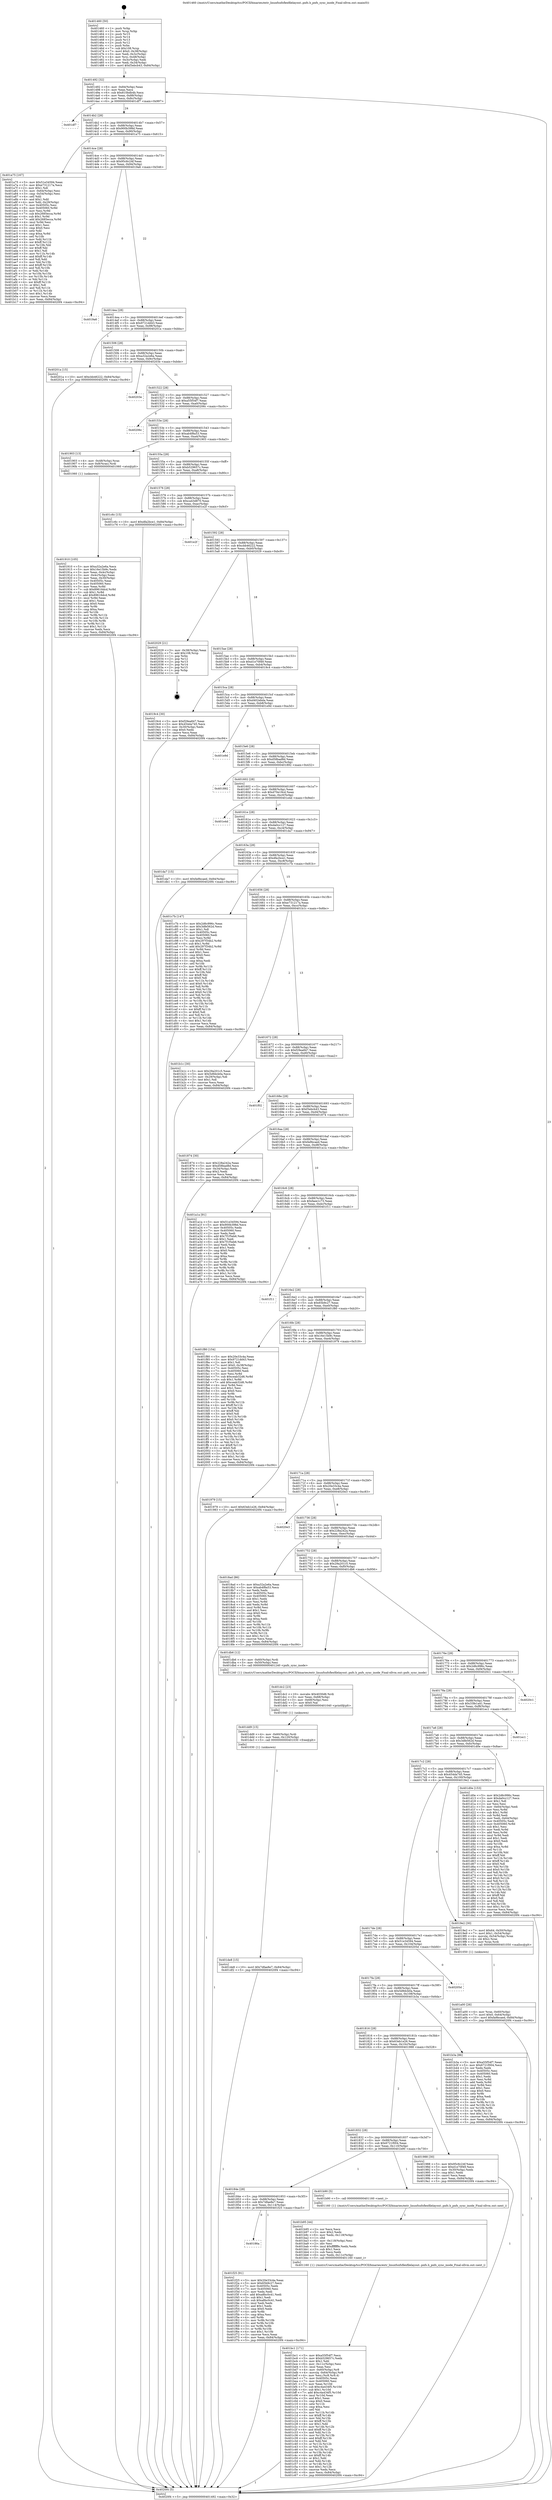 digraph "0x401460" {
  label = "0x401460 (/mnt/c/Users/mathe/Desktop/tcc/POCII/binaries/extr_linuxfsnfsflexfilelayout..pnfs.h_pnfs_sync_inode_Final-ollvm.out::main(0))"
  labelloc = "t"
  node[shape=record]

  Entry [label="",width=0.3,height=0.3,shape=circle,fillcolor=black,style=filled]
  "0x401492" [label="{
     0x401492 [32]\l
     | [instrs]\l
     &nbsp;&nbsp;0x401492 \<+6\>: mov -0x84(%rbp),%eax\l
     &nbsp;&nbsp;0x401498 \<+2\>: mov %eax,%ecx\l
     &nbsp;&nbsp;0x40149a \<+6\>: sub $0x810bdb4b,%ecx\l
     &nbsp;&nbsp;0x4014a0 \<+6\>: mov %eax,-0x88(%rbp)\l
     &nbsp;&nbsp;0x4014a6 \<+6\>: mov %ecx,-0x8c(%rbp)\l
     &nbsp;&nbsp;0x4014ac \<+6\>: je 0000000000401df7 \<main+0x997\>\l
  }"]
  "0x401df7" [label="{
     0x401df7\l
  }", style=dashed]
  "0x4014b2" [label="{
     0x4014b2 [28]\l
     | [instrs]\l
     &nbsp;&nbsp;0x4014b2 \<+5\>: jmp 00000000004014b7 \<main+0x57\>\l
     &nbsp;&nbsp;0x4014b7 \<+6\>: mov -0x88(%rbp),%eax\l
     &nbsp;&nbsp;0x4014bd \<+5\>: sub $0x900b398d,%eax\l
     &nbsp;&nbsp;0x4014c2 \<+6\>: mov %eax,-0x90(%rbp)\l
     &nbsp;&nbsp;0x4014c8 \<+6\>: je 0000000000401a75 \<main+0x615\>\l
  }"]
  Exit [label="",width=0.3,height=0.3,shape=circle,fillcolor=black,style=filled,peripheries=2]
  "0x401a75" [label="{
     0x401a75 [167]\l
     | [instrs]\l
     &nbsp;&nbsp;0x401a75 \<+5\>: mov $0x51e34594,%eax\l
     &nbsp;&nbsp;0x401a7a \<+5\>: mov $0xe731217a,%ecx\l
     &nbsp;&nbsp;0x401a7f \<+2\>: mov $0x1,%dl\l
     &nbsp;&nbsp;0x401a81 \<+3\>: mov -0x64(%rbp),%esi\l
     &nbsp;&nbsp;0x401a84 \<+3\>: cmp -0x54(%rbp),%esi\l
     &nbsp;&nbsp;0x401a87 \<+4\>: setl %dil\l
     &nbsp;&nbsp;0x401a8b \<+4\>: and $0x1,%dil\l
     &nbsp;&nbsp;0x401a8f \<+4\>: mov %dil,-0x29(%rbp)\l
     &nbsp;&nbsp;0x401a93 \<+7\>: mov 0x40505c,%esi\l
     &nbsp;&nbsp;0x401a9a \<+8\>: mov 0x405060,%r8d\l
     &nbsp;&nbsp;0x401aa2 \<+3\>: mov %esi,%r9d\l
     &nbsp;&nbsp;0x401aa5 \<+7\>: sub $0x2685ecca,%r9d\l
     &nbsp;&nbsp;0x401aac \<+4\>: sub $0x1,%r9d\l
     &nbsp;&nbsp;0x401ab0 \<+7\>: add $0x2685ecca,%r9d\l
     &nbsp;&nbsp;0x401ab7 \<+4\>: imul %r9d,%esi\l
     &nbsp;&nbsp;0x401abb \<+3\>: and $0x1,%esi\l
     &nbsp;&nbsp;0x401abe \<+3\>: cmp $0x0,%esi\l
     &nbsp;&nbsp;0x401ac1 \<+4\>: sete %dil\l
     &nbsp;&nbsp;0x401ac5 \<+4\>: cmp $0xa,%r8d\l
     &nbsp;&nbsp;0x401ac9 \<+4\>: setl %r10b\l
     &nbsp;&nbsp;0x401acd \<+3\>: mov %dil,%r11b\l
     &nbsp;&nbsp;0x401ad0 \<+4\>: xor $0xff,%r11b\l
     &nbsp;&nbsp;0x401ad4 \<+3\>: mov %r10b,%bl\l
     &nbsp;&nbsp;0x401ad7 \<+3\>: xor $0xff,%bl\l
     &nbsp;&nbsp;0x401ada \<+3\>: xor $0x1,%dl\l
     &nbsp;&nbsp;0x401add \<+3\>: mov %r11b,%r14b\l
     &nbsp;&nbsp;0x401ae0 \<+4\>: and $0xff,%r14b\l
     &nbsp;&nbsp;0x401ae4 \<+3\>: and %dl,%dil\l
     &nbsp;&nbsp;0x401ae7 \<+3\>: mov %bl,%r15b\l
     &nbsp;&nbsp;0x401aea \<+4\>: and $0xff,%r15b\l
     &nbsp;&nbsp;0x401aee \<+3\>: and %dl,%r10b\l
     &nbsp;&nbsp;0x401af1 \<+3\>: or %dil,%r14b\l
     &nbsp;&nbsp;0x401af4 \<+3\>: or %r10b,%r15b\l
     &nbsp;&nbsp;0x401af7 \<+3\>: xor %r15b,%r14b\l
     &nbsp;&nbsp;0x401afa \<+3\>: or %bl,%r11b\l
     &nbsp;&nbsp;0x401afd \<+4\>: xor $0xff,%r11b\l
     &nbsp;&nbsp;0x401b01 \<+3\>: or $0x1,%dl\l
     &nbsp;&nbsp;0x401b04 \<+3\>: and %dl,%r11b\l
     &nbsp;&nbsp;0x401b07 \<+3\>: or %r11b,%r14b\l
     &nbsp;&nbsp;0x401b0a \<+4\>: test $0x1,%r14b\l
     &nbsp;&nbsp;0x401b0e \<+3\>: cmovne %ecx,%eax\l
     &nbsp;&nbsp;0x401b11 \<+6\>: mov %eax,-0x84(%rbp)\l
     &nbsp;&nbsp;0x401b17 \<+5\>: jmp 00000000004020f4 \<main+0xc94\>\l
  }"]
  "0x4014ce" [label="{
     0x4014ce [28]\l
     | [instrs]\l
     &nbsp;&nbsp;0x4014ce \<+5\>: jmp 00000000004014d3 \<main+0x73\>\l
     &nbsp;&nbsp;0x4014d3 \<+6\>: mov -0x88(%rbp),%eax\l
     &nbsp;&nbsp;0x4014d9 \<+5\>: sub $0x95c6c24f,%eax\l
     &nbsp;&nbsp;0x4014de \<+6\>: mov %eax,-0x94(%rbp)\l
     &nbsp;&nbsp;0x4014e4 \<+6\>: je 00000000004019a6 \<main+0x546\>\l
  }"]
  "0x40186a" [label="{
     0x40186a\l
  }", style=dashed]
  "0x4019a6" [label="{
     0x4019a6\l
  }", style=dashed]
  "0x4014ea" [label="{
     0x4014ea [28]\l
     | [instrs]\l
     &nbsp;&nbsp;0x4014ea \<+5\>: jmp 00000000004014ef \<main+0x8f\>\l
     &nbsp;&nbsp;0x4014ef \<+6\>: mov -0x88(%rbp),%eax\l
     &nbsp;&nbsp;0x4014f5 \<+5\>: sub $0x9721dd43,%eax\l
     &nbsp;&nbsp;0x4014fa \<+6\>: mov %eax,-0x98(%rbp)\l
     &nbsp;&nbsp;0x401500 \<+6\>: je 000000000040201a \<main+0xbba\>\l
  }"]
  "0x401f25" [label="{
     0x401f25 [91]\l
     | [instrs]\l
     &nbsp;&nbsp;0x401f25 \<+5\>: mov $0x20e33c4a,%eax\l
     &nbsp;&nbsp;0x401f2a \<+5\>: mov $0x65b9c27,%ecx\l
     &nbsp;&nbsp;0x401f2f \<+7\>: mov 0x40505c,%edx\l
     &nbsp;&nbsp;0x401f36 \<+7\>: mov 0x405060,%esi\l
     &nbsp;&nbsp;0x401f3d \<+2\>: mov %edx,%edi\l
     &nbsp;&nbsp;0x401f3f \<+6\>: add $0xa8bc0c41,%edi\l
     &nbsp;&nbsp;0x401f45 \<+3\>: sub $0x1,%edi\l
     &nbsp;&nbsp;0x401f48 \<+6\>: sub $0xa8bc0c41,%edi\l
     &nbsp;&nbsp;0x401f4e \<+3\>: imul %edi,%edx\l
     &nbsp;&nbsp;0x401f51 \<+3\>: and $0x1,%edx\l
     &nbsp;&nbsp;0x401f54 \<+3\>: cmp $0x0,%edx\l
     &nbsp;&nbsp;0x401f57 \<+4\>: sete %r8b\l
     &nbsp;&nbsp;0x401f5b \<+3\>: cmp $0xa,%esi\l
     &nbsp;&nbsp;0x401f5e \<+4\>: setl %r9b\l
     &nbsp;&nbsp;0x401f62 \<+3\>: mov %r8b,%r10b\l
     &nbsp;&nbsp;0x401f65 \<+3\>: and %r9b,%r10b\l
     &nbsp;&nbsp;0x401f68 \<+3\>: xor %r9b,%r8b\l
     &nbsp;&nbsp;0x401f6b \<+3\>: or %r8b,%r10b\l
     &nbsp;&nbsp;0x401f6e \<+4\>: test $0x1,%r10b\l
     &nbsp;&nbsp;0x401f72 \<+3\>: cmovne %ecx,%eax\l
     &nbsp;&nbsp;0x401f75 \<+6\>: mov %eax,-0x84(%rbp)\l
     &nbsp;&nbsp;0x401f7b \<+5\>: jmp 00000000004020f4 \<main+0xc94\>\l
  }"]
  "0x40201a" [label="{
     0x40201a [15]\l
     | [instrs]\l
     &nbsp;&nbsp;0x40201a \<+10\>: movl $0xcbb46222,-0x84(%rbp)\l
     &nbsp;&nbsp;0x402024 \<+5\>: jmp 00000000004020f4 \<main+0xc94\>\l
  }"]
  "0x401506" [label="{
     0x401506 [28]\l
     | [instrs]\l
     &nbsp;&nbsp;0x401506 \<+5\>: jmp 000000000040150b \<main+0xab\>\l
     &nbsp;&nbsp;0x40150b \<+6\>: mov -0x88(%rbp),%eax\l
     &nbsp;&nbsp;0x401511 \<+5\>: sub $0xa32a2e6a,%eax\l
     &nbsp;&nbsp;0x401516 \<+6\>: mov %eax,-0x9c(%rbp)\l
     &nbsp;&nbsp;0x40151c \<+6\>: je 000000000040203e \<main+0xbde\>\l
  }"]
  "0x401de8" [label="{
     0x401de8 [15]\l
     | [instrs]\l
     &nbsp;&nbsp;0x401de8 \<+10\>: movl $0x7dfae8e7,-0x84(%rbp)\l
     &nbsp;&nbsp;0x401df2 \<+5\>: jmp 00000000004020f4 \<main+0xc94\>\l
  }"]
  "0x40203e" [label="{
     0x40203e\l
  }", style=dashed]
  "0x401522" [label="{
     0x401522 [28]\l
     | [instrs]\l
     &nbsp;&nbsp;0x401522 \<+5\>: jmp 0000000000401527 \<main+0xc7\>\l
     &nbsp;&nbsp;0x401527 \<+6\>: mov -0x88(%rbp),%eax\l
     &nbsp;&nbsp;0x40152d \<+5\>: sub $0xa55f54f7,%eax\l
     &nbsp;&nbsp;0x401532 \<+6\>: mov %eax,-0xa0(%rbp)\l
     &nbsp;&nbsp;0x401538 \<+6\>: je 000000000040206c \<main+0xc0c\>\l
  }"]
  "0x401dd9" [label="{
     0x401dd9 [15]\l
     | [instrs]\l
     &nbsp;&nbsp;0x401dd9 \<+4\>: mov -0x60(%rbp),%rdi\l
     &nbsp;&nbsp;0x401ddd \<+6\>: mov %eax,-0x120(%rbp)\l
     &nbsp;&nbsp;0x401de3 \<+5\>: call 0000000000401030 \<free@plt\>\l
     | [calls]\l
     &nbsp;&nbsp;0x401030 \{1\} (unknown)\l
  }"]
  "0x40206c" [label="{
     0x40206c\l
  }", style=dashed]
  "0x40153e" [label="{
     0x40153e [28]\l
     | [instrs]\l
     &nbsp;&nbsp;0x40153e \<+5\>: jmp 0000000000401543 \<main+0xe3\>\l
     &nbsp;&nbsp;0x401543 \<+6\>: mov -0x88(%rbp),%eax\l
     &nbsp;&nbsp;0x401549 \<+5\>: sub $0xab4f8a53,%eax\l
     &nbsp;&nbsp;0x40154e \<+6\>: mov %eax,-0xa4(%rbp)\l
     &nbsp;&nbsp;0x401554 \<+6\>: je 0000000000401903 \<main+0x4a3\>\l
  }"]
  "0x401dc2" [label="{
     0x401dc2 [23]\l
     | [instrs]\l
     &nbsp;&nbsp;0x401dc2 \<+10\>: movabs $0x4030d6,%rdi\l
     &nbsp;&nbsp;0x401dcc \<+3\>: mov %eax,-0x68(%rbp)\l
     &nbsp;&nbsp;0x401dcf \<+3\>: mov -0x68(%rbp),%esi\l
     &nbsp;&nbsp;0x401dd2 \<+2\>: mov $0x0,%al\l
     &nbsp;&nbsp;0x401dd4 \<+5\>: call 0000000000401040 \<printf@plt\>\l
     | [calls]\l
     &nbsp;&nbsp;0x401040 \{1\} (unknown)\l
  }"]
  "0x401903" [label="{
     0x401903 [13]\l
     | [instrs]\l
     &nbsp;&nbsp;0x401903 \<+4\>: mov -0x48(%rbp),%rax\l
     &nbsp;&nbsp;0x401907 \<+4\>: mov 0x8(%rax),%rdi\l
     &nbsp;&nbsp;0x40190b \<+5\>: call 0000000000401060 \<atoi@plt\>\l
     | [calls]\l
     &nbsp;&nbsp;0x401060 \{1\} (unknown)\l
  }"]
  "0x40155a" [label="{
     0x40155a [28]\l
     | [instrs]\l
     &nbsp;&nbsp;0x40155a \<+5\>: jmp 000000000040155f \<main+0xff\>\l
     &nbsp;&nbsp;0x40155f \<+6\>: mov -0x88(%rbp),%eax\l
     &nbsp;&nbsp;0x401565 \<+5\>: sub $0xb529657c,%eax\l
     &nbsp;&nbsp;0x40156a \<+6\>: mov %eax,-0xa8(%rbp)\l
     &nbsp;&nbsp;0x401570 \<+6\>: je 0000000000401c6c \<main+0x80c\>\l
  }"]
  "0x401bc1" [label="{
     0x401bc1 [171]\l
     | [instrs]\l
     &nbsp;&nbsp;0x401bc1 \<+5\>: mov $0xa55f54f7,%ecx\l
     &nbsp;&nbsp;0x401bc6 \<+5\>: mov $0xb529657c,%edx\l
     &nbsp;&nbsp;0x401bcb \<+3\>: mov $0x1,%dil\l
     &nbsp;&nbsp;0x401bce \<+6\>: mov -0x11c(%rbp),%esi\l
     &nbsp;&nbsp;0x401bd4 \<+3\>: imul %eax,%esi\l
     &nbsp;&nbsp;0x401bd7 \<+4\>: mov -0x60(%rbp),%r8\l
     &nbsp;&nbsp;0x401bdb \<+4\>: movslq -0x64(%rbp),%r9\l
     &nbsp;&nbsp;0x401bdf \<+4\>: mov %esi,(%r8,%r9,4)\l
     &nbsp;&nbsp;0x401be3 \<+7\>: mov 0x40505c,%eax\l
     &nbsp;&nbsp;0x401bea \<+7\>: mov 0x405060,%esi\l
     &nbsp;&nbsp;0x401bf1 \<+3\>: mov %eax,%r10d\l
     &nbsp;&nbsp;0x401bf4 \<+7\>: sub $0xc4a434f5,%r10d\l
     &nbsp;&nbsp;0x401bfb \<+4\>: sub $0x1,%r10d\l
     &nbsp;&nbsp;0x401bff \<+7\>: add $0xc4a434f5,%r10d\l
     &nbsp;&nbsp;0x401c06 \<+4\>: imul %r10d,%eax\l
     &nbsp;&nbsp;0x401c0a \<+3\>: and $0x1,%eax\l
     &nbsp;&nbsp;0x401c0d \<+3\>: cmp $0x0,%eax\l
     &nbsp;&nbsp;0x401c10 \<+4\>: sete %r11b\l
     &nbsp;&nbsp;0x401c14 \<+3\>: cmp $0xa,%esi\l
     &nbsp;&nbsp;0x401c17 \<+3\>: setl %bl\l
     &nbsp;&nbsp;0x401c1a \<+3\>: mov %r11b,%r14b\l
     &nbsp;&nbsp;0x401c1d \<+4\>: xor $0xff,%r14b\l
     &nbsp;&nbsp;0x401c21 \<+3\>: mov %bl,%r15b\l
     &nbsp;&nbsp;0x401c24 \<+4\>: xor $0xff,%r15b\l
     &nbsp;&nbsp;0x401c28 \<+4\>: xor $0x1,%dil\l
     &nbsp;&nbsp;0x401c2c \<+3\>: mov %r14b,%r12b\l
     &nbsp;&nbsp;0x401c2f \<+4\>: and $0xff,%r12b\l
     &nbsp;&nbsp;0x401c33 \<+3\>: and %dil,%r11b\l
     &nbsp;&nbsp;0x401c36 \<+3\>: mov %r15b,%r13b\l
     &nbsp;&nbsp;0x401c39 \<+4\>: and $0xff,%r13b\l
     &nbsp;&nbsp;0x401c3d \<+3\>: and %dil,%bl\l
     &nbsp;&nbsp;0x401c40 \<+3\>: or %r11b,%r12b\l
     &nbsp;&nbsp;0x401c43 \<+3\>: or %bl,%r13b\l
     &nbsp;&nbsp;0x401c46 \<+3\>: xor %r13b,%r12b\l
     &nbsp;&nbsp;0x401c49 \<+3\>: or %r15b,%r14b\l
     &nbsp;&nbsp;0x401c4c \<+4\>: xor $0xff,%r14b\l
     &nbsp;&nbsp;0x401c50 \<+4\>: or $0x1,%dil\l
     &nbsp;&nbsp;0x401c54 \<+3\>: and %dil,%r14b\l
     &nbsp;&nbsp;0x401c57 \<+3\>: or %r14b,%r12b\l
     &nbsp;&nbsp;0x401c5a \<+4\>: test $0x1,%r12b\l
     &nbsp;&nbsp;0x401c5e \<+3\>: cmovne %edx,%ecx\l
     &nbsp;&nbsp;0x401c61 \<+6\>: mov %ecx,-0x84(%rbp)\l
     &nbsp;&nbsp;0x401c67 \<+5\>: jmp 00000000004020f4 \<main+0xc94\>\l
  }"]
  "0x401c6c" [label="{
     0x401c6c [15]\l
     | [instrs]\l
     &nbsp;&nbsp;0x401c6c \<+10\>: movl $0xdfa2bce1,-0x84(%rbp)\l
     &nbsp;&nbsp;0x401c76 \<+5\>: jmp 00000000004020f4 \<main+0xc94\>\l
  }"]
  "0x401576" [label="{
     0x401576 [28]\l
     | [instrs]\l
     &nbsp;&nbsp;0x401576 \<+5\>: jmp 000000000040157b \<main+0x11b\>\l
     &nbsp;&nbsp;0x40157b \<+6\>: mov -0x88(%rbp),%eax\l
     &nbsp;&nbsp;0x401581 \<+5\>: sub $0xca43d870,%eax\l
     &nbsp;&nbsp;0x401586 \<+6\>: mov %eax,-0xac(%rbp)\l
     &nbsp;&nbsp;0x40158c \<+6\>: je 0000000000401e2f \<main+0x9cf\>\l
  }"]
  "0x401b95" [label="{
     0x401b95 [44]\l
     | [instrs]\l
     &nbsp;&nbsp;0x401b95 \<+2\>: xor %ecx,%ecx\l
     &nbsp;&nbsp;0x401b97 \<+5\>: mov $0x2,%edx\l
     &nbsp;&nbsp;0x401b9c \<+6\>: mov %edx,-0x118(%rbp)\l
     &nbsp;&nbsp;0x401ba2 \<+1\>: cltd\l
     &nbsp;&nbsp;0x401ba3 \<+6\>: mov -0x118(%rbp),%esi\l
     &nbsp;&nbsp;0x401ba9 \<+2\>: idiv %esi\l
     &nbsp;&nbsp;0x401bab \<+6\>: imul $0xfffffffe,%edx,%edx\l
     &nbsp;&nbsp;0x401bb1 \<+3\>: sub $0x1,%ecx\l
     &nbsp;&nbsp;0x401bb4 \<+2\>: sub %ecx,%edx\l
     &nbsp;&nbsp;0x401bb6 \<+6\>: mov %edx,-0x11c(%rbp)\l
     &nbsp;&nbsp;0x401bbc \<+5\>: call 0000000000401160 \<next_i\>\l
     | [calls]\l
     &nbsp;&nbsp;0x401160 \{1\} (/mnt/c/Users/mathe/Desktop/tcc/POCII/binaries/extr_linuxfsnfsflexfilelayout..pnfs.h_pnfs_sync_inode_Final-ollvm.out::next_i)\l
  }"]
  "0x401e2f" [label="{
     0x401e2f\l
  }", style=dashed]
  "0x401592" [label="{
     0x401592 [28]\l
     | [instrs]\l
     &nbsp;&nbsp;0x401592 \<+5\>: jmp 0000000000401597 \<main+0x137\>\l
     &nbsp;&nbsp;0x401597 \<+6\>: mov -0x88(%rbp),%eax\l
     &nbsp;&nbsp;0x40159d \<+5\>: sub $0xcbb46222,%eax\l
     &nbsp;&nbsp;0x4015a2 \<+6\>: mov %eax,-0xb0(%rbp)\l
     &nbsp;&nbsp;0x4015a8 \<+6\>: je 0000000000402029 \<main+0xbc9\>\l
  }"]
  "0x40184e" [label="{
     0x40184e [28]\l
     | [instrs]\l
     &nbsp;&nbsp;0x40184e \<+5\>: jmp 0000000000401853 \<main+0x3f3\>\l
     &nbsp;&nbsp;0x401853 \<+6\>: mov -0x88(%rbp),%eax\l
     &nbsp;&nbsp;0x401859 \<+5\>: sub $0x7dfae8e7,%eax\l
     &nbsp;&nbsp;0x40185e \<+6\>: mov %eax,-0x114(%rbp)\l
     &nbsp;&nbsp;0x401864 \<+6\>: je 0000000000401f25 \<main+0xac5\>\l
  }"]
  "0x402029" [label="{
     0x402029 [21]\l
     | [instrs]\l
     &nbsp;&nbsp;0x402029 \<+3\>: mov -0x38(%rbp),%eax\l
     &nbsp;&nbsp;0x40202c \<+7\>: add $0x108,%rsp\l
     &nbsp;&nbsp;0x402033 \<+1\>: pop %rbx\l
     &nbsp;&nbsp;0x402034 \<+2\>: pop %r12\l
     &nbsp;&nbsp;0x402036 \<+2\>: pop %r13\l
     &nbsp;&nbsp;0x402038 \<+2\>: pop %r14\l
     &nbsp;&nbsp;0x40203a \<+2\>: pop %r15\l
     &nbsp;&nbsp;0x40203c \<+1\>: pop %rbp\l
     &nbsp;&nbsp;0x40203d \<+1\>: ret\l
  }"]
  "0x4015ae" [label="{
     0x4015ae [28]\l
     | [instrs]\l
     &nbsp;&nbsp;0x4015ae \<+5\>: jmp 00000000004015b3 \<main+0x153\>\l
     &nbsp;&nbsp;0x4015b3 \<+6\>: mov -0x88(%rbp),%eax\l
     &nbsp;&nbsp;0x4015b9 \<+5\>: sub $0xd1e70f49,%eax\l
     &nbsp;&nbsp;0x4015be \<+6\>: mov %eax,-0xb4(%rbp)\l
     &nbsp;&nbsp;0x4015c4 \<+6\>: je 00000000004019c4 \<main+0x564\>\l
  }"]
  "0x401b90" [label="{
     0x401b90 [5]\l
     | [instrs]\l
     &nbsp;&nbsp;0x401b90 \<+5\>: call 0000000000401160 \<next_i\>\l
     | [calls]\l
     &nbsp;&nbsp;0x401160 \{1\} (/mnt/c/Users/mathe/Desktop/tcc/POCII/binaries/extr_linuxfsnfsflexfilelayout..pnfs.h_pnfs_sync_inode_Final-ollvm.out::next_i)\l
  }"]
  "0x4019c4" [label="{
     0x4019c4 [30]\l
     | [instrs]\l
     &nbsp;&nbsp;0x4019c4 \<+5\>: mov $0xf29ea847,%eax\l
     &nbsp;&nbsp;0x4019c9 \<+5\>: mov $0x454da745,%ecx\l
     &nbsp;&nbsp;0x4019ce \<+3\>: mov -0x30(%rbp),%edx\l
     &nbsp;&nbsp;0x4019d1 \<+3\>: cmp $0x0,%edx\l
     &nbsp;&nbsp;0x4019d4 \<+3\>: cmove %ecx,%eax\l
     &nbsp;&nbsp;0x4019d7 \<+6\>: mov %eax,-0x84(%rbp)\l
     &nbsp;&nbsp;0x4019dd \<+5\>: jmp 00000000004020f4 \<main+0xc94\>\l
  }"]
  "0x4015ca" [label="{
     0x4015ca [28]\l
     | [instrs]\l
     &nbsp;&nbsp;0x4015ca \<+5\>: jmp 00000000004015cf \<main+0x16f\>\l
     &nbsp;&nbsp;0x4015cf \<+6\>: mov -0x88(%rbp),%eax\l
     &nbsp;&nbsp;0x4015d5 \<+5\>: sub $0xd402ebda,%eax\l
     &nbsp;&nbsp;0x4015da \<+6\>: mov %eax,-0xb8(%rbp)\l
     &nbsp;&nbsp;0x4015e0 \<+6\>: je 0000000000401e9d \<main+0xa3d\>\l
  }"]
  "0x401a00" [label="{
     0x401a00 [26]\l
     | [instrs]\l
     &nbsp;&nbsp;0x401a00 \<+4\>: mov %rax,-0x60(%rbp)\l
     &nbsp;&nbsp;0x401a04 \<+7\>: movl $0x0,-0x64(%rbp)\l
     &nbsp;&nbsp;0x401a0b \<+10\>: movl $0xfa9bcaed,-0x84(%rbp)\l
     &nbsp;&nbsp;0x401a15 \<+5\>: jmp 00000000004020f4 \<main+0xc94\>\l
  }"]
  "0x401e9d" [label="{
     0x401e9d\l
  }", style=dashed]
  "0x4015e6" [label="{
     0x4015e6 [28]\l
     | [instrs]\l
     &nbsp;&nbsp;0x4015e6 \<+5\>: jmp 00000000004015eb \<main+0x18b\>\l
     &nbsp;&nbsp;0x4015eb \<+6\>: mov -0x88(%rbp),%eax\l
     &nbsp;&nbsp;0x4015f1 \<+5\>: sub $0xd58bad8d,%eax\l
     &nbsp;&nbsp;0x4015f6 \<+6\>: mov %eax,-0xbc(%rbp)\l
     &nbsp;&nbsp;0x4015fc \<+6\>: je 0000000000401892 \<main+0x432\>\l
  }"]
  "0x401832" [label="{
     0x401832 [28]\l
     | [instrs]\l
     &nbsp;&nbsp;0x401832 \<+5\>: jmp 0000000000401837 \<main+0x3d7\>\l
     &nbsp;&nbsp;0x401837 \<+6\>: mov -0x88(%rbp),%eax\l
     &nbsp;&nbsp;0x40183d \<+5\>: sub $0x6721f004,%eax\l
     &nbsp;&nbsp;0x401842 \<+6\>: mov %eax,-0x110(%rbp)\l
     &nbsp;&nbsp;0x401848 \<+6\>: je 0000000000401b90 \<main+0x730\>\l
  }"]
  "0x401892" [label="{
     0x401892\l
  }", style=dashed]
  "0x401602" [label="{
     0x401602 [28]\l
     | [instrs]\l
     &nbsp;&nbsp;0x401602 \<+5\>: jmp 0000000000401607 \<main+0x1a7\>\l
     &nbsp;&nbsp;0x401607 \<+6\>: mov -0x88(%rbp),%eax\l
     &nbsp;&nbsp;0x40160d \<+5\>: sub $0xd70e19cd,%eax\l
     &nbsp;&nbsp;0x401612 \<+6\>: mov %eax,-0xc0(%rbp)\l
     &nbsp;&nbsp;0x401618 \<+6\>: je 0000000000401e4d \<main+0x9ed\>\l
  }"]
  "0x401988" [label="{
     0x401988 [30]\l
     | [instrs]\l
     &nbsp;&nbsp;0x401988 \<+5\>: mov $0x95c6c24f,%eax\l
     &nbsp;&nbsp;0x40198d \<+5\>: mov $0xd1e70f49,%ecx\l
     &nbsp;&nbsp;0x401992 \<+3\>: mov -0x30(%rbp),%edx\l
     &nbsp;&nbsp;0x401995 \<+3\>: cmp $0x1,%edx\l
     &nbsp;&nbsp;0x401998 \<+3\>: cmovl %ecx,%eax\l
     &nbsp;&nbsp;0x40199b \<+6\>: mov %eax,-0x84(%rbp)\l
     &nbsp;&nbsp;0x4019a1 \<+5\>: jmp 00000000004020f4 \<main+0xc94\>\l
  }"]
  "0x401e4d" [label="{
     0x401e4d\l
  }", style=dashed]
  "0x40161e" [label="{
     0x40161e [28]\l
     | [instrs]\l
     &nbsp;&nbsp;0x40161e \<+5\>: jmp 0000000000401623 \<main+0x1c3\>\l
     &nbsp;&nbsp;0x401623 \<+6\>: mov -0x88(%rbp),%eax\l
     &nbsp;&nbsp;0x401629 \<+5\>: sub $0xda0cc127,%eax\l
     &nbsp;&nbsp;0x40162e \<+6\>: mov %eax,-0xc4(%rbp)\l
     &nbsp;&nbsp;0x401634 \<+6\>: je 0000000000401da7 \<main+0x947\>\l
  }"]
  "0x401816" [label="{
     0x401816 [28]\l
     | [instrs]\l
     &nbsp;&nbsp;0x401816 \<+5\>: jmp 000000000040181b \<main+0x3bb\>\l
     &nbsp;&nbsp;0x40181b \<+6\>: mov -0x88(%rbp),%eax\l
     &nbsp;&nbsp;0x401821 \<+5\>: sub $0x63eb1e26,%eax\l
     &nbsp;&nbsp;0x401826 \<+6\>: mov %eax,-0x10c(%rbp)\l
     &nbsp;&nbsp;0x40182c \<+6\>: je 0000000000401988 \<main+0x528\>\l
  }"]
  "0x401da7" [label="{
     0x401da7 [15]\l
     | [instrs]\l
     &nbsp;&nbsp;0x401da7 \<+10\>: movl $0xfa9bcaed,-0x84(%rbp)\l
     &nbsp;&nbsp;0x401db1 \<+5\>: jmp 00000000004020f4 \<main+0xc94\>\l
  }"]
  "0x40163a" [label="{
     0x40163a [28]\l
     | [instrs]\l
     &nbsp;&nbsp;0x40163a \<+5\>: jmp 000000000040163f \<main+0x1df\>\l
     &nbsp;&nbsp;0x40163f \<+6\>: mov -0x88(%rbp),%eax\l
     &nbsp;&nbsp;0x401645 \<+5\>: sub $0xdfa2bce1,%eax\l
     &nbsp;&nbsp;0x40164a \<+6\>: mov %eax,-0xc8(%rbp)\l
     &nbsp;&nbsp;0x401650 \<+6\>: je 0000000000401c7b \<main+0x81b\>\l
  }"]
  "0x401b3a" [label="{
     0x401b3a [86]\l
     | [instrs]\l
     &nbsp;&nbsp;0x401b3a \<+5\>: mov $0xa55f54f7,%eax\l
     &nbsp;&nbsp;0x401b3f \<+5\>: mov $0x6721f004,%ecx\l
     &nbsp;&nbsp;0x401b44 \<+2\>: xor %edx,%edx\l
     &nbsp;&nbsp;0x401b46 \<+7\>: mov 0x40505c,%esi\l
     &nbsp;&nbsp;0x401b4d \<+7\>: mov 0x405060,%edi\l
     &nbsp;&nbsp;0x401b54 \<+3\>: sub $0x1,%edx\l
     &nbsp;&nbsp;0x401b57 \<+3\>: mov %esi,%r8d\l
     &nbsp;&nbsp;0x401b5a \<+3\>: add %edx,%r8d\l
     &nbsp;&nbsp;0x401b5d \<+4\>: imul %r8d,%esi\l
     &nbsp;&nbsp;0x401b61 \<+3\>: and $0x1,%esi\l
     &nbsp;&nbsp;0x401b64 \<+3\>: cmp $0x0,%esi\l
     &nbsp;&nbsp;0x401b67 \<+4\>: sete %r9b\l
     &nbsp;&nbsp;0x401b6b \<+3\>: cmp $0xa,%edi\l
     &nbsp;&nbsp;0x401b6e \<+4\>: setl %r10b\l
     &nbsp;&nbsp;0x401b72 \<+3\>: mov %r9b,%r11b\l
     &nbsp;&nbsp;0x401b75 \<+3\>: and %r10b,%r11b\l
     &nbsp;&nbsp;0x401b78 \<+3\>: xor %r10b,%r9b\l
     &nbsp;&nbsp;0x401b7b \<+3\>: or %r9b,%r11b\l
     &nbsp;&nbsp;0x401b7e \<+4\>: test $0x1,%r11b\l
     &nbsp;&nbsp;0x401b82 \<+3\>: cmovne %ecx,%eax\l
     &nbsp;&nbsp;0x401b85 \<+6\>: mov %eax,-0x84(%rbp)\l
     &nbsp;&nbsp;0x401b8b \<+5\>: jmp 00000000004020f4 \<main+0xc94\>\l
  }"]
  "0x401c7b" [label="{
     0x401c7b [147]\l
     | [instrs]\l
     &nbsp;&nbsp;0x401c7b \<+5\>: mov $0x2d6c996c,%eax\l
     &nbsp;&nbsp;0x401c80 \<+5\>: mov $0x3dfe562d,%ecx\l
     &nbsp;&nbsp;0x401c85 \<+2\>: mov $0x1,%dl\l
     &nbsp;&nbsp;0x401c87 \<+7\>: mov 0x40505c,%esi\l
     &nbsp;&nbsp;0x401c8e \<+7\>: mov 0x405060,%edi\l
     &nbsp;&nbsp;0x401c95 \<+3\>: mov %esi,%r8d\l
     &nbsp;&nbsp;0x401c98 \<+7\>: sub $0x297f34b2,%r8d\l
     &nbsp;&nbsp;0x401c9f \<+4\>: sub $0x1,%r8d\l
     &nbsp;&nbsp;0x401ca3 \<+7\>: add $0x297f34b2,%r8d\l
     &nbsp;&nbsp;0x401caa \<+4\>: imul %r8d,%esi\l
     &nbsp;&nbsp;0x401cae \<+3\>: and $0x1,%esi\l
     &nbsp;&nbsp;0x401cb1 \<+3\>: cmp $0x0,%esi\l
     &nbsp;&nbsp;0x401cb4 \<+4\>: sete %r9b\l
     &nbsp;&nbsp;0x401cb8 \<+3\>: cmp $0xa,%edi\l
     &nbsp;&nbsp;0x401cbb \<+4\>: setl %r10b\l
     &nbsp;&nbsp;0x401cbf \<+3\>: mov %r9b,%r11b\l
     &nbsp;&nbsp;0x401cc2 \<+4\>: xor $0xff,%r11b\l
     &nbsp;&nbsp;0x401cc6 \<+3\>: mov %r10b,%bl\l
     &nbsp;&nbsp;0x401cc9 \<+3\>: xor $0xff,%bl\l
     &nbsp;&nbsp;0x401ccc \<+3\>: xor $0x0,%dl\l
     &nbsp;&nbsp;0x401ccf \<+3\>: mov %r11b,%r14b\l
     &nbsp;&nbsp;0x401cd2 \<+4\>: and $0x0,%r14b\l
     &nbsp;&nbsp;0x401cd6 \<+3\>: and %dl,%r9b\l
     &nbsp;&nbsp;0x401cd9 \<+3\>: mov %bl,%r15b\l
     &nbsp;&nbsp;0x401cdc \<+4\>: and $0x0,%r15b\l
     &nbsp;&nbsp;0x401ce0 \<+3\>: and %dl,%r10b\l
     &nbsp;&nbsp;0x401ce3 \<+3\>: or %r9b,%r14b\l
     &nbsp;&nbsp;0x401ce6 \<+3\>: or %r10b,%r15b\l
     &nbsp;&nbsp;0x401ce9 \<+3\>: xor %r15b,%r14b\l
     &nbsp;&nbsp;0x401cec \<+3\>: or %bl,%r11b\l
     &nbsp;&nbsp;0x401cef \<+4\>: xor $0xff,%r11b\l
     &nbsp;&nbsp;0x401cf3 \<+3\>: or $0x0,%dl\l
     &nbsp;&nbsp;0x401cf6 \<+3\>: and %dl,%r11b\l
     &nbsp;&nbsp;0x401cf9 \<+3\>: or %r11b,%r14b\l
     &nbsp;&nbsp;0x401cfc \<+4\>: test $0x1,%r14b\l
     &nbsp;&nbsp;0x401d00 \<+3\>: cmovne %ecx,%eax\l
     &nbsp;&nbsp;0x401d03 \<+6\>: mov %eax,-0x84(%rbp)\l
     &nbsp;&nbsp;0x401d09 \<+5\>: jmp 00000000004020f4 \<main+0xc94\>\l
  }"]
  "0x401656" [label="{
     0x401656 [28]\l
     | [instrs]\l
     &nbsp;&nbsp;0x401656 \<+5\>: jmp 000000000040165b \<main+0x1fb\>\l
     &nbsp;&nbsp;0x40165b \<+6\>: mov -0x88(%rbp),%eax\l
     &nbsp;&nbsp;0x401661 \<+5\>: sub $0xe731217a,%eax\l
     &nbsp;&nbsp;0x401666 \<+6\>: mov %eax,-0xcc(%rbp)\l
     &nbsp;&nbsp;0x40166c \<+6\>: je 0000000000401b1c \<main+0x6bc\>\l
  }"]
  "0x4017fa" [label="{
     0x4017fa [28]\l
     | [instrs]\l
     &nbsp;&nbsp;0x4017fa \<+5\>: jmp 00000000004017ff \<main+0x39f\>\l
     &nbsp;&nbsp;0x4017ff \<+6\>: mov -0x88(%rbp),%eax\l
     &nbsp;&nbsp;0x401805 \<+5\>: sub $0x5d9dcb0a,%eax\l
     &nbsp;&nbsp;0x40180a \<+6\>: mov %eax,-0x108(%rbp)\l
     &nbsp;&nbsp;0x401810 \<+6\>: je 0000000000401b3a \<main+0x6da\>\l
  }"]
  "0x401b1c" [label="{
     0x401b1c [30]\l
     | [instrs]\l
     &nbsp;&nbsp;0x401b1c \<+5\>: mov $0x29a201c5,%eax\l
     &nbsp;&nbsp;0x401b21 \<+5\>: mov $0x5d9dcb0a,%ecx\l
     &nbsp;&nbsp;0x401b26 \<+3\>: mov -0x29(%rbp),%dl\l
     &nbsp;&nbsp;0x401b29 \<+3\>: test $0x1,%dl\l
     &nbsp;&nbsp;0x401b2c \<+3\>: cmovne %ecx,%eax\l
     &nbsp;&nbsp;0x401b2f \<+6\>: mov %eax,-0x84(%rbp)\l
     &nbsp;&nbsp;0x401b35 \<+5\>: jmp 00000000004020f4 \<main+0xc94\>\l
  }"]
  "0x401672" [label="{
     0x401672 [28]\l
     | [instrs]\l
     &nbsp;&nbsp;0x401672 \<+5\>: jmp 0000000000401677 \<main+0x217\>\l
     &nbsp;&nbsp;0x401677 \<+6\>: mov -0x88(%rbp),%eax\l
     &nbsp;&nbsp;0x40167d \<+5\>: sub $0xf29ea847,%eax\l
     &nbsp;&nbsp;0x401682 \<+6\>: mov %eax,-0xd0(%rbp)\l
     &nbsp;&nbsp;0x401688 \<+6\>: je 0000000000401f02 \<main+0xaa2\>\l
  }"]
  "0x40205d" [label="{
     0x40205d\l
  }", style=dashed]
  "0x401f02" [label="{
     0x401f02\l
  }", style=dashed]
  "0x40168e" [label="{
     0x40168e [28]\l
     | [instrs]\l
     &nbsp;&nbsp;0x40168e \<+5\>: jmp 0000000000401693 \<main+0x233\>\l
     &nbsp;&nbsp;0x401693 \<+6\>: mov -0x88(%rbp),%eax\l
     &nbsp;&nbsp;0x401699 \<+5\>: sub $0xf3ebcb43,%eax\l
     &nbsp;&nbsp;0x40169e \<+6\>: mov %eax,-0xd4(%rbp)\l
     &nbsp;&nbsp;0x4016a4 \<+6\>: je 0000000000401874 \<main+0x414\>\l
  }"]
  "0x4017de" [label="{
     0x4017de [28]\l
     | [instrs]\l
     &nbsp;&nbsp;0x4017de \<+5\>: jmp 00000000004017e3 \<main+0x383\>\l
     &nbsp;&nbsp;0x4017e3 \<+6\>: mov -0x88(%rbp),%eax\l
     &nbsp;&nbsp;0x4017e9 \<+5\>: sub $0x51e34594,%eax\l
     &nbsp;&nbsp;0x4017ee \<+6\>: mov %eax,-0x104(%rbp)\l
     &nbsp;&nbsp;0x4017f4 \<+6\>: je 000000000040205d \<main+0xbfd\>\l
  }"]
  "0x401874" [label="{
     0x401874 [30]\l
     | [instrs]\l
     &nbsp;&nbsp;0x401874 \<+5\>: mov $0x228a242a,%eax\l
     &nbsp;&nbsp;0x401879 \<+5\>: mov $0xd58bad8d,%ecx\l
     &nbsp;&nbsp;0x40187e \<+3\>: mov -0x34(%rbp),%edx\l
     &nbsp;&nbsp;0x401881 \<+3\>: cmp $0x2,%edx\l
     &nbsp;&nbsp;0x401884 \<+3\>: cmovne %ecx,%eax\l
     &nbsp;&nbsp;0x401887 \<+6\>: mov %eax,-0x84(%rbp)\l
     &nbsp;&nbsp;0x40188d \<+5\>: jmp 00000000004020f4 \<main+0xc94\>\l
  }"]
  "0x4016aa" [label="{
     0x4016aa [28]\l
     | [instrs]\l
     &nbsp;&nbsp;0x4016aa \<+5\>: jmp 00000000004016af \<main+0x24f\>\l
     &nbsp;&nbsp;0x4016af \<+6\>: mov -0x88(%rbp),%eax\l
     &nbsp;&nbsp;0x4016b5 \<+5\>: sub $0xfa9bcaed,%eax\l
     &nbsp;&nbsp;0x4016ba \<+6\>: mov %eax,-0xd8(%rbp)\l
     &nbsp;&nbsp;0x4016c0 \<+6\>: je 0000000000401a1a \<main+0x5ba\>\l
  }"]
  "0x4020f4" [label="{
     0x4020f4 [5]\l
     | [instrs]\l
     &nbsp;&nbsp;0x4020f4 \<+5\>: jmp 0000000000401492 \<main+0x32\>\l
  }"]
  "0x401460" [label="{
     0x401460 [50]\l
     | [instrs]\l
     &nbsp;&nbsp;0x401460 \<+1\>: push %rbp\l
     &nbsp;&nbsp;0x401461 \<+3\>: mov %rsp,%rbp\l
     &nbsp;&nbsp;0x401464 \<+2\>: push %r15\l
     &nbsp;&nbsp;0x401466 \<+2\>: push %r14\l
     &nbsp;&nbsp;0x401468 \<+2\>: push %r13\l
     &nbsp;&nbsp;0x40146a \<+2\>: push %r12\l
     &nbsp;&nbsp;0x40146c \<+1\>: push %rbx\l
     &nbsp;&nbsp;0x40146d \<+7\>: sub $0x108,%rsp\l
     &nbsp;&nbsp;0x401474 \<+7\>: movl $0x0,-0x38(%rbp)\l
     &nbsp;&nbsp;0x40147b \<+3\>: mov %edi,-0x3c(%rbp)\l
     &nbsp;&nbsp;0x40147e \<+4\>: mov %rsi,-0x48(%rbp)\l
     &nbsp;&nbsp;0x401482 \<+3\>: mov -0x3c(%rbp),%edi\l
     &nbsp;&nbsp;0x401485 \<+3\>: mov %edi,-0x34(%rbp)\l
     &nbsp;&nbsp;0x401488 \<+10\>: movl $0xf3ebcb43,-0x84(%rbp)\l
  }"]
  "0x4019e2" [label="{
     0x4019e2 [30]\l
     | [instrs]\l
     &nbsp;&nbsp;0x4019e2 \<+7\>: movl $0x64,-0x50(%rbp)\l
     &nbsp;&nbsp;0x4019e9 \<+7\>: movl $0x1,-0x54(%rbp)\l
     &nbsp;&nbsp;0x4019f0 \<+4\>: movslq -0x54(%rbp),%rax\l
     &nbsp;&nbsp;0x4019f4 \<+4\>: shl $0x2,%rax\l
     &nbsp;&nbsp;0x4019f8 \<+3\>: mov %rax,%rdi\l
     &nbsp;&nbsp;0x4019fb \<+5\>: call 0000000000401050 \<malloc@plt\>\l
     | [calls]\l
     &nbsp;&nbsp;0x401050 \{1\} (unknown)\l
  }"]
  "0x401a1a" [label="{
     0x401a1a [91]\l
     | [instrs]\l
     &nbsp;&nbsp;0x401a1a \<+5\>: mov $0x51e34594,%eax\l
     &nbsp;&nbsp;0x401a1f \<+5\>: mov $0x900b398d,%ecx\l
     &nbsp;&nbsp;0x401a24 \<+7\>: mov 0x40505c,%edx\l
     &nbsp;&nbsp;0x401a2b \<+7\>: mov 0x405060,%esi\l
     &nbsp;&nbsp;0x401a32 \<+2\>: mov %edx,%edi\l
     &nbsp;&nbsp;0x401a34 \<+6\>: add $0x7f1f5eb6,%edi\l
     &nbsp;&nbsp;0x401a3a \<+3\>: sub $0x1,%edi\l
     &nbsp;&nbsp;0x401a3d \<+6\>: sub $0x7f1f5eb6,%edi\l
     &nbsp;&nbsp;0x401a43 \<+3\>: imul %edi,%edx\l
     &nbsp;&nbsp;0x401a46 \<+3\>: and $0x1,%edx\l
     &nbsp;&nbsp;0x401a49 \<+3\>: cmp $0x0,%edx\l
     &nbsp;&nbsp;0x401a4c \<+4\>: sete %r8b\l
     &nbsp;&nbsp;0x401a50 \<+3\>: cmp $0xa,%esi\l
     &nbsp;&nbsp;0x401a53 \<+4\>: setl %r9b\l
     &nbsp;&nbsp;0x401a57 \<+3\>: mov %r8b,%r10b\l
     &nbsp;&nbsp;0x401a5a \<+3\>: and %r9b,%r10b\l
     &nbsp;&nbsp;0x401a5d \<+3\>: xor %r9b,%r8b\l
     &nbsp;&nbsp;0x401a60 \<+3\>: or %r8b,%r10b\l
     &nbsp;&nbsp;0x401a63 \<+4\>: test $0x1,%r10b\l
     &nbsp;&nbsp;0x401a67 \<+3\>: cmovne %ecx,%eax\l
     &nbsp;&nbsp;0x401a6a \<+6\>: mov %eax,-0x84(%rbp)\l
     &nbsp;&nbsp;0x401a70 \<+5\>: jmp 00000000004020f4 \<main+0xc94\>\l
  }"]
  "0x4016c6" [label="{
     0x4016c6 [28]\l
     | [instrs]\l
     &nbsp;&nbsp;0x4016c6 \<+5\>: jmp 00000000004016cb \<main+0x26b\>\l
     &nbsp;&nbsp;0x4016cb \<+6\>: mov -0x88(%rbp),%eax\l
     &nbsp;&nbsp;0x4016d1 \<+5\>: sub $0xfaee1c73,%eax\l
     &nbsp;&nbsp;0x4016d6 \<+6\>: mov %eax,-0xdc(%rbp)\l
     &nbsp;&nbsp;0x4016dc \<+6\>: je 0000000000401f11 \<main+0xab1\>\l
  }"]
  "0x4017c2" [label="{
     0x4017c2 [28]\l
     | [instrs]\l
     &nbsp;&nbsp;0x4017c2 \<+5\>: jmp 00000000004017c7 \<main+0x367\>\l
     &nbsp;&nbsp;0x4017c7 \<+6\>: mov -0x88(%rbp),%eax\l
     &nbsp;&nbsp;0x4017cd \<+5\>: sub $0x454da745,%eax\l
     &nbsp;&nbsp;0x4017d2 \<+6\>: mov %eax,-0x100(%rbp)\l
     &nbsp;&nbsp;0x4017d8 \<+6\>: je 00000000004019e2 \<main+0x582\>\l
  }"]
  "0x401f11" [label="{
     0x401f11\l
  }", style=dashed]
  "0x4016e2" [label="{
     0x4016e2 [28]\l
     | [instrs]\l
     &nbsp;&nbsp;0x4016e2 \<+5\>: jmp 00000000004016e7 \<main+0x287\>\l
     &nbsp;&nbsp;0x4016e7 \<+6\>: mov -0x88(%rbp),%eax\l
     &nbsp;&nbsp;0x4016ed \<+5\>: sub $0x65b9c27,%eax\l
     &nbsp;&nbsp;0x4016f2 \<+6\>: mov %eax,-0xe0(%rbp)\l
     &nbsp;&nbsp;0x4016f8 \<+6\>: je 0000000000401f80 \<main+0xb20\>\l
  }"]
  "0x401d0e" [label="{
     0x401d0e [153]\l
     | [instrs]\l
     &nbsp;&nbsp;0x401d0e \<+5\>: mov $0x2d6c996c,%eax\l
     &nbsp;&nbsp;0x401d13 \<+5\>: mov $0xda0cc127,%ecx\l
     &nbsp;&nbsp;0x401d18 \<+2\>: mov $0x1,%dl\l
     &nbsp;&nbsp;0x401d1a \<+2\>: xor %esi,%esi\l
     &nbsp;&nbsp;0x401d1c \<+3\>: mov -0x64(%rbp),%edi\l
     &nbsp;&nbsp;0x401d1f \<+3\>: mov %esi,%r8d\l
     &nbsp;&nbsp;0x401d22 \<+4\>: sub $0x1,%r8d\l
     &nbsp;&nbsp;0x401d26 \<+3\>: sub %r8d,%edi\l
     &nbsp;&nbsp;0x401d29 \<+3\>: mov %edi,-0x64(%rbp)\l
     &nbsp;&nbsp;0x401d2c \<+7\>: mov 0x40505c,%edi\l
     &nbsp;&nbsp;0x401d33 \<+8\>: mov 0x405060,%r8d\l
     &nbsp;&nbsp;0x401d3b \<+3\>: sub $0x1,%esi\l
     &nbsp;&nbsp;0x401d3e \<+3\>: mov %edi,%r9d\l
     &nbsp;&nbsp;0x401d41 \<+3\>: add %esi,%r9d\l
     &nbsp;&nbsp;0x401d44 \<+4\>: imul %r9d,%edi\l
     &nbsp;&nbsp;0x401d48 \<+3\>: and $0x1,%edi\l
     &nbsp;&nbsp;0x401d4b \<+3\>: cmp $0x0,%edi\l
     &nbsp;&nbsp;0x401d4e \<+4\>: sete %r10b\l
     &nbsp;&nbsp;0x401d52 \<+4\>: cmp $0xa,%r8d\l
     &nbsp;&nbsp;0x401d56 \<+4\>: setl %r11b\l
     &nbsp;&nbsp;0x401d5a \<+3\>: mov %r10b,%bl\l
     &nbsp;&nbsp;0x401d5d \<+3\>: xor $0xff,%bl\l
     &nbsp;&nbsp;0x401d60 \<+3\>: mov %r11b,%r14b\l
     &nbsp;&nbsp;0x401d63 \<+4\>: xor $0xff,%r14b\l
     &nbsp;&nbsp;0x401d67 \<+3\>: xor $0x0,%dl\l
     &nbsp;&nbsp;0x401d6a \<+3\>: mov %bl,%r15b\l
     &nbsp;&nbsp;0x401d6d \<+4\>: and $0x0,%r15b\l
     &nbsp;&nbsp;0x401d71 \<+3\>: and %dl,%r10b\l
     &nbsp;&nbsp;0x401d74 \<+3\>: mov %r14b,%r12b\l
     &nbsp;&nbsp;0x401d77 \<+4\>: and $0x0,%r12b\l
     &nbsp;&nbsp;0x401d7b \<+3\>: and %dl,%r11b\l
     &nbsp;&nbsp;0x401d7e \<+3\>: or %r10b,%r15b\l
     &nbsp;&nbsp;0x401d81 \<+3\>: or %r11b,%r12b\l
     &nbsp;&nbsp;0x401d84 \<+3\>: xor %r12b,%r15b\l
     &nbsp;&nbsp;0x401d87 \<+3\>: or %r14b,%bl\l
     &nbsp;&nbsp;0x401d8a \<+3\>: xor $0xff,%bl\l
     &nbsp;&nbsp;0x401d8d \<+3\>: or $0x0,%dl\l
     &nbsp;&nbsp;0x401d90 \<+2\>: and %dl,%bl\l
     &nbsp;&nbsp;0x401d92 \<+3\>: or %bl,%r15b\l
     &nbsp;&nbsp;0x401d95 \<+4\>: test $0x1,%r15b\l
     &nbsp;&nbsp;0x401d99 \<+3\>: cmovne %ecx,%eax\l
     &nbsp;&nbsp;0x401d9c \<+6\>: mov %eax,-0x84(%rbp)\l
     &nbsp;&nbsp;0x401da2 \<+5\>: jmp 00000000004020f4 \<main+0xc94\>\l
  }"]
  "0x401f80" [label="{
     0x401f80 [154]\l
     | [instrs]\l
     &nbsp;&nbsp;0x401f80 \<+5\>: mov $0x20e33c4a,%eax\l
     &nbsp;&nbsp;0x401f85 \<+5\>: mov $0x9721dd43,%ecx\l
     &nbsp;&nbsp;0x401f8a \<+2\>: mov $0x1,%dl\l
     &nbsp;&nbsp;0x401f8c \<+7\>: movl $0x0,-0x38(%rbp)\l
     &nbsp;&nbsp;0x401f93 \<+7\>: mov 0x40505c,%esi\l
     &nbsp;&nbsp;0x401f9a \<+7\>: mov 0x405060,%edi\l
     &nbsp;&nbsp;0x401fa1 \<+3\>: mov %esi,%r8d\l
     &nbsp;&nbsp;0x401fa4 \<+7\>: sub $0xceab32d6,%r8d\l
     &nbsp;&nbsp;0x401fab \<+4\>: sub $0x1,%r8d\l
     &nbsp;&nbsp;0x401faf \<+7\>: add $0xceab32d6,%r8d\l
     &nbsp;&nbsp;0x401fb6 \<+4\>: imul %r8d,%esi\l
     &nbsp;&nbsp;0x401fba \<+3\>: and $0x1,%esi\l
     &nbsp;&nbsp;0x401fbd \<+3\>: cmp $0x0,%esi\l
     &nbsp;&nbsp;0x401fc0 \<+4\>: sete %r9b\l
     &nbsp;&nbsp;0x401fc4 \<+3\>: cmp $0xa,%edi\l
     &nbsp;&nbsp;0x401fc7 \<+4\>: setl %r10b\l
     &nbsp;&nbsp;0x401fcb \<+3\>: mov %r9b,%r11b\l
     &nbsp;&nbsp;0x401fce \<+4\>: xor $0xff,%r11b\l
     &nbsp;&nbsp;0x401fd2 \<+3\>: mov %r10b,%bl\l
     &nbsp;&nbsp;0x401fd5 \<+3\>: xor $0xff,%bl\l
     &nbsp;&nbsp;0x401fd8 \<+3\>: xor $0x0,%dl\l
     &nbsp;&nbsp;0x401fdb \<+3\>: mov %r11b,%r14b\l
     &nbsp;&nbsp;0x401fde \<+4\>: and $0x0,%r14b\l
     &nbsp;&nbsp;0x401fe2 \<+3\>: and %dl,%r9b\l
     &nbsp;&nbsp;0x401fe5 \<+3\>: mov %bl,%r15b\l
     &nbsp;&nbsp;0x401fe8 \<+4\>: and $0x0,%r15b\l
     &nbsp;&nbsp;0x401fec \<+3\>: and %dl,%r10b\l
     &nbsp;&nbsp;0x401fef \<+3\>: or %r9b,%r14b\l
     &nbsp;&nbsp;0x401ff2 \<+3\>: or %r10b,%r15b\l
     &nbsp;&nbsp;0x401ff5 \<+3\>: xor %r15b,%r14b\l
     &nbsp;&nbsp;0x401ff8 \<+3\>: or %bl,%r11b\l
     &nbsp;&nbsp;0x401ffb \<+4\>: xor $0xff,%r11b\l
     &nbsp;&nbsp;0x401fff \<+3\>: or $0x0,%dl\l
     &nbsp;&nbsp;0x402002 \<+3\>: and %dl,%r11b\l
     &nbsp;&nbsp;0x402005 \<+3\>: or %r11b,%r14b\l
     &nbsp;&nbsp;0x402008 \<+4\>: test $0x1,%r14b\l
     &nbsp;&nbsp;0x40200c \<+3\>: cmovne %ecx,%eax\l
     &nbsp;&nbsp;0x40200f \<+6\>: mov %eax,-0x84(%rbp)\l
     &nbsp;&nbsp;0x402015 \<+5\>: jmp 00000000004020f4 \<main+0xc94\>\l
  }"]
  "0x4016fe" [label="{
     0x4016fe [28]\l
     | [instrs]\l
     &nbsp;&nbsp;0x4016fe \<+5\>: jmp 0000000000401703 \<main+0x2a3\>\l
     &nbsp;&nbsp;0x401703 \<+6\>: mov -0x88(%rbp),%eax\l
     &nbsp;&nbsp;0x401709 \<+5\>: sub $0x16e15b9c,%eax\l
     &nbsp;&nbsp;0x40170e \<+6\>: mov %eax,-0xe4(%rbp)\l
     &nbsp;&nbsp;0x401714 \<+6\>: je 0000000000401979 \<main+0x519\>\l
  }"]
  "0x4017a6" [label="{
     0x4017a6 [28]\l
     | [instrs]\l
     &nbsp;&nbsp;0x4017a6 \<+5\>: jmp 00000000004017ab \<main+0x34b\>\l
     &nbsp;&nbsp;0x4017ab \<+6\>: mov -0x88(%rbp),%eax\l
     &nbsp;&nbsp;0x4017b1 \<+5\>: sub $0x3dfe562d,%eax\l
     &nbsp;&nbsp;0x4017b6 \<+6\>: mov %eax,-0xfc(%rbp)\l
     &nbsp;&nbsp;0x4017bc \<+6\>: je 0000000000401d0e \<main+0x8ae\>\l
  }"]
  "0x401979" [label="{
     0x401979 [15]\l
     | [instrs]\l
     &nbsp;&nbsp;0x401979 \<+10\>: movl $0x63eb1e26,-0x84(%rbp)\l
     &nbsp;&nbsp;0x401983 \<+5\>: jmp 00000000004020f4 \<main+0xc94\>\l
  }"]
  "0x40171a" [label="{
     0x40171a [28]\l
     | [instrs]\l
     &nbsp;&nbsp;0x40171a \<+5\>: jmp 000000000040171f \<main+0x2bf\>\l
     &nbsp;&nbsp;0x40171f \<+6\>: mov -0x88(%rbp),%eax\l
     &nbsp;&nbsp;0x401725 \<+5\>: sub $0x20e33c4a,%eax\l
     &nbsp;&nbsp;0x40172a \<+6\>: mov %eax,-0xe8(%rbp)\l
     &nbsp;&nbsp;0x401730 \<+6\>: je 00000000004020e3 \<main+0xc83\>\l
  }"]
  "0x401ec1" [label="{
     0x401ec1\l
  }", style=dashed]
  "0x4020e3" [label="{
     0x4020e3\l
  }", style=dashed]
  "0x401736" [label="{
     0x401736 [28]\l
     | [instrs]\l
     &nbsp;&nbsp;0x401736 \<+5\>: jmp 000000000040173b \<main+0x2db\>\l
     &nbsp;&nbsp;0x40173b \<+6\>: mov -0x88(%rbp),%eax\l
     &nbsp;&nbsp;0x401741 \<+5\>: sub $0x228a242a,%eax\l
     &nbsp;&nbsp;0x401746 \<+6\>: mov %eax,-0xec(%rbp)\l
     &nbsp;&nbsp;0x40174c \<+6\>: je 00000000004018ad \<main+0x44d\>\l
  }"]
  "0x40178a" [label="{
     0x40178a [28]\l
     | [instrs]\l
     &nbsp;&nbsp;0x40178a \<+5\>: jmp 000000000040178f \<main+0x32f\>\l
     &nbsp;&nbsp;0x40178f \<+6\>: mov -0x88(%rbp),%eax\l
     &nbsp;&nbsp;0x401795 \<+5\>: sub $0x33fe1a41,%eax\l
     &nbsp;&nbsp;0x40179a \<+6\>: mov %eax,-0xf8(%rbp)\l
     &nbsp;&nbsp;0x4017a0 \<+6\>: je 0000000000401ec1 \<main+0xa61\>\l
  }"]
  "0x4018ad" [label="{
     0x4018ad [86]\l
     | [instrs]\l
     &nbsp;&nbsp;0x4018ad \<+5\>: mov $0xa32a2e6a,%eax\l
     &nbsp;&nbsp;0x4018b2 \<+5\>: mov $0xab4f8a53,%ecx\l
     &nbsp;&nbsp;0x4018b7 \<+2\>: xor %edx,%edx\l
     &nbsp;&nbsp;0x4018b9 \<+7\>: mov 0x40505c,%esi\l
     &nbsp;&nbsp;0x4018c0 \<+7\>: mov 0x405060,%edi\l
     &nbsp;&nbsp;0x4018c7 \<+3\>: sub $0x1,%edx\l
     &nbsp;&nbsp;0x4018ca \<+3\>: mov %esi,%r8d\l
     &nbsp;&nbsp;0x4018cd \<+3\>: add %edx,%r8d\l
     &nbsp;&nbsp;0x4018d0 \<+4\>: imul %r8d,%esi\l
     &nbsp;&nbsp;0x4018d4 \<+3\>: and $0x1,%esi\l
     &nbsp;&nbsp;0x4018d7 \<+3\>: cmp $0x0,%esi\l
     &nbsp;&nbsp;0x4018da \<+4\>: sete %r9b\l
     &nbsp;&nbsp;0x4018de \<+3\>: cmp $0xa,%edi\l
     &nbsp;&nbsp;0x4018e1 \<+4\>: setl %r10b\l
     &nbsp;&nbsp;0x4018e5 \<+3\>: mov %r9b,%r11b\l
     &nbsp;&nbsp;0x4018e8 \<+3\>: and %r10b,%r11b\l
     &nbsp;&nbsp;0x4018eb \<+3\>: xor %r10b,%r9b\l
     &nbsp;&nbsp;0x4018ee \<+3\>: or %r9b,%r11b\l
     &nbsp;&nbsp;0x4018f1 \<+4\>: test $0x1,%r11b\l
     &nbsp;&nbsp;0x4018f5 \<+3\>: cmovne %ecx,%eax\l
     &nbsp;&nbsp;0x4018f8 \<+6\>: mov %eax,-0x84(%rbp)\l
     &nbsp;&nbsp;0x4018fe \<+5\>: jmp 00000000004020f4 \<main+0xc94\>\l
  }"]
  "0x401752" [label="{
     0x401752 [28]\l
     | [instrs]\l
     &nbsp;&nbsp;0x401752 \<+5\>: jmp 0000000000401757 \<main+0x2f7\>\l
     &nbsp;&nbsp;0x401757 \<+6\>: mov -0x88(%rbp),%eax\l
     &nbsp;&nbsp;0x40175d \<+5\>: sub $0x29a201c5,%eax\l
     &nbsp;&nbsp;0x401762 \<+6\>: mov %eax,-0xf0(%rbp)\l
     &nbsp;&nbsp;0x401768 \<+6\>: je 0000000000401db6 \<main+0x956\>\l
  }"]
  "0x401910" [label="{
     0x401910 [105]\l
     | [instrs]\l
     &nbsp;&nbsp;0x401910 \<+5\>: mov $0xa32a2e6a,%ecx\l
     &nbsp;&nbsp;0x401915 \<+5\>: mov $0x16e15b9c,%edx\l
     &nbsp;&nbsp;0x40191a \<+3\>: mov %eax,-0x4c(%rbp)\l
     &nbsp;&nbsp;0x40191d \<+3\>: mov -0x4c(%rbp),%eax\l
     &nbsp;&nbsp;0x401920 \<+3\>: mov %eax,-0x30(%rbp)\l
     &nbsp;&nbsp;0x401923 \<+7\>: mov 0x40505c,%eax\l
     &nbsp;&nbsp;0x40192a \<+7\>: mov 0x405060,%esi\l
     &nbsp;&nbsp;0x401931 \<+3\>: mov %eax,%r8d\l
     &nbsp;&nbsp;0x401934 \<+7\>: sub $0x89616dcd,%r8d\l
     &nbsp;&nbsp;0x40193b \<+4\>: sub $0x1,%r8d\l
     &nbsp;&nbsp;0x40193f \<+7\>: add $0x89616dcd,%r8d\l
     &nbsp;&nbsp;0x401946 \<+4\>: imul %r8d,%eax\l
     &nbsp;&nbsp;0x40194a \<+3\>: and $0x1,%eax\l
     &nbsp;&nbsp;0x40194d \<+3\>: cmp $0x0,%eax\l
     &nbsp;&nbsp;0x401950 \<+4\>: sete %r9b\l
     &nbsp;&nbsp;0x401954 \<+3\>: cmp $0xa,%esi\l
     &nbsp;&nbsp;0x401957 \<+4\>: setl %r10b\l
     &nbsp;&nbsp;0x40195b \<+3\>: mov %r9b,%r11b\l
     &nbsp;&nbsp;0x40195e \<+3\>: and %r10b,%r11b\l
     &nbsp;&nbsp;0x401961 \<+3\>: xor %r10b,%r9b\l
     &nbsp;&nbsp;0x401964 \<+3\>: or %r9b,%r11b\l
     &nbsp;&nbsp;0x401967 \<+4\>: test $0x1,%r11b\l
     &nbsp;&nbsp;0x40196b \<+3\>: cmovne %edx,%ecx\l
     &nbsp;&nbsp;0x40196e \<+6\>: mov %ecx,-0x84(%rbp)\l
     &nbsp;&nbsp;0x401974 \<+5\>: jmp 00000000004020f4 \<main+0xc94\>\l
  }"]
  "0x4020c1" [label="{
     0x4020c1\l
  }", style=dashed]
  "0x401db6" [label="{
     0x401db6 [12]\l
     | [instrs]\l
     &nbsp;&nbsp;0x401db6 \<+4\>: mov -0x60(%rbp),%rdi\l
     &nbsp;&nbsp;0x401dba \<+3\>: mov -0x50(%rbp),%esi\l
     &nbsp;&nbsp;0x401dbd \<+5\>: call 0000000000401240 \<pnfs_sync_inode\>\l
     | [calls]\l
     &nbsp;&nbsp;0x401240 \{1\} (/mnt/c/Users/mathe/Desktop/tcc/POCII/binaries/extr_linuxfsnfsflexfilelayout..pnfs.h_pnfs_sync_inode_Final-ollvm.out::pnfs_sync_inode)\l
  }"]
  "0x40176e" [label="{
     0x40176e [28]\l
     | [instrs]\l
     &nbsp;&nbsp;0x40176e \<+5\>: jmp 0000000000401773 \<main+0x313\>\l
     &nbsp;&nbsp;0x401773 \<+6\>: mov -0x88(%rbp),%eax\l
     &nbsp;&nbsp;0x401779 \<+5\>: sub $0x2d6c996c,%eax\l
     &nbsp;&nbsp;0x40177e \<+6\>: mov %eax,-0xf4(%rbp)\l
     &nbsp;&nbsp;0x401784 \<+6\>: je 00000000004020c1 \<main+0xc61\>\l
  }"]
  Entry -> "0x401460" [label=" 1"]
  "0x401492" -> "0x401df7" [label=" 0"]
  "0x401492" -> "0x4014b2" [label=" 24"]
  "0x402029" -> Exit [label=" 1"]
  "0x4014b2" -> "0x401a75" [label=" 2"]
  "0x4014b2" -> "0x4014ce" [label=" 22"]
  "0x40201a" -> "0x4020f4" [label=" 1"]
  "0x4014ce" -> "0x4019a6" [label=" 0"]
  "0x4014ce" -> "0x4014ea" [label=" 22"]
  "0x401f80" -> "0x4020f4" [label=" 1"]
  "0x4014ea" -> "0x40201a" [label=" 1"]
  "0x4014ea" -> "0x401506" [label=" 21"]
  "0x401f25" -> "0x4020f4" [label=" 1"]
  "0x401506" -> "0x40203e" [label=" 0"]
  "0x401506" -> "0x401522" [label=" 21"]
  "0x40184e" -> "0x401f25" [label=" 1"]
  "0x401522" -> "0x40206c" [label=" 0"]
  "0x401522" -> "0x40153e" [label=" 21"]
  "0x40184e" -> "0x40186a" [label=" 0"]
  "0x40153e" -> "0x401903" [label=" 1"]
  "0x40153e" -> "0x40155a" [label=" 20"]
  "0x401de8" -> "0x4020f4" [label=" 1"]
  "0x40155a" -> "0x401c6c" [label=" 1"]
  "0x40155a" -> "0x401576" [label=" 19"]
  "0x401dd9" -> "0x401de8" [label=" 1"]
  "0x401576" -> "0x401e2f" [label=" 0"]
  "0x401576" -> "0x401592" [label=" 19"]
  "0x401dc2" -> "0x401dd9" [label=" 1"]
  "0x401592" -> "0x402029" [label=" 1"]
  "0x401592" -> "0x4015ae" [label=" 18"]
  "0x401db6" -> "0x401dc2" [label=" 1"]
  "0x4015ae" -> "0x4019c4" [label=" 1"]
  "0x4015ae" -> "0x4015ca" [label=" 17"]
  "0x401da7" -> "0x4020f4" [label=" 1"]
  "0x4015ca" -> "0x401e9d" [label=" 0"]
  "0x4015ca" -> "0x4015e6" [label=" 17"]
  "0x401c7b" -> "0x4020f4" [label=" 1"]
  "0x4015e6" -> "0x401892" [label=" 0"]
  "0x4015e6" -> "0x401602" [label=" 17"]
  "0x401c6c" -> "0x4020f4" [label=" 1"]
  "0x401602" -> "0x401e4d" [label=" 0"]
  "0x401602" -> "0x40161e" [label=" 17"]
  "0x401bc1" -> "0x4020f4" [label=" 1"]
  "0x40161e" -> "0x401da7" [label=" 1"]
  "0x40161e" -> "0x40163a" [label=" 16"]
  "0x401b90" -> "0x401b95" [label=" 1"]
  "0x40163a" -> "0x401c7b" [label=" 1"]
  "0x40163a" -> "0x401656" [label=" 15"]
  "0x401832" -> "0x40184e" [label=" 1"]
  "0x401656" -> "0x401b1c" [label=" 2"]
  "0x401656" -> "0x401672" [label=" 13"]
  "0x401d0e" -> "0x4020f4" [label=" 1"]
  "0x401672" -> "0x401f02" [label=" 0"]
  "0x401672" -> "0x40168e" [label=" 13"]
  "0x401b3a" -> "0x4020f4" [label=" 1"]
  "0x40168e" -> "0x401874" [label=" 1"]
  "0x40168e" -> "0x4016aa" [label=" 12"]
  "0x401874" -> "0x4020f4" [label=" 1"]
  "0x401460" -> "0x401492" [label=" 1"]
  "0x4020f4" -> "0x401492" [label=" 23"]
  "0x401a75" -> "0x4020f4" [label=" 2"]
  "0x4016aa" -> "0x401a1a" [label=" 2"]
  "0x4016aa" -> "0x4016c6" [label=" 10"]
  "0x401a1a" -> "0x4020f4" [label=" 2"]
  "0x4016c6" -> "0x401f11" [label=" 0"]
  "0x4016c6" -> "0x4016e2" [label=" 10"]
  "0x4019e2" -> "0x401a00" [label=" 1"]
  "0x4016e2" -> "0x401f80" [label=" 1"]
  "0x4016e2" -> "0x4016fe" [label=" 9"]
  "0x4019c4" -> "0x4020f4" [label=" 1"]
  "0x4016fe" -> "0x401979" [label=" 1"]
  "0x4016fe" -> "0x40171a" [label=" 8"]
  "0x401816" -> "0x401832" [label=" 2"]
  "0x40171a" -> "0x4020e3" [label=" 0"]
  "0x40171a" -> "0x401736" [label=" 8"]
  "0x401816" -> "0x401988" [label=" 1"]
  "0x401736" -> "0x4018ad" [label=" 1"]
  "0x401736" -> "0x401752" [label=" 7"]
  "0x4018ad" -> "0x4020f4" [label=" 1"]
  "0x401903" -> "0x401910" [label=" 1"]
  "0x401910" -> "0x4020f4" [label=" 1"]
  "0x401979" -> "0x4020f4" [label=" 1"]
  "0x4017fa" -> "0x401816" [label=" 3"]
  "0x401752" -> "0x401db6" [label=" 1"]
  "0x401752" -> "0x40176e" [label=" 6"]
  "0x4017fa" -> "0x401b3a" [label=" 1"]
  "0x40176e" -> "0x4020c1" [label=" 0"]
  "0x40176e" -> "0x40178a" [label=" 6"]
  "0x401b95" -> "0x401bc1" [label=" 1"]
  "0x40178a" -> "0x401ec1" [label=" 0"]
  "0x40178a" -> "0x4017a6" [label=" 6"]
  "0x401988" -> "0x4020f4" [label=" 1"]
  "0x4017a6" -> "0x401d0e" [label=" 1"]
  "0x4017a6" -> "0x4017c2" [label=" 5"]
  "0x401a00" -> "0x4020f4" [label=" 1"]
  "0x4017c2" -> "0x4019e2" [label=" 1"]
  "0x4017c2" -> "0x4017de" [label=" 4"]
  "0x401b1c" -> "0x4020f4" [label=" 2"]
  "0x4017de" -> "0x40205d" [label=" 0"]
  "0x4017de" -> "0x4017fa" [label=" 4"]
  "0x401832" -> "0x401b90" [label=" 1"]
}
